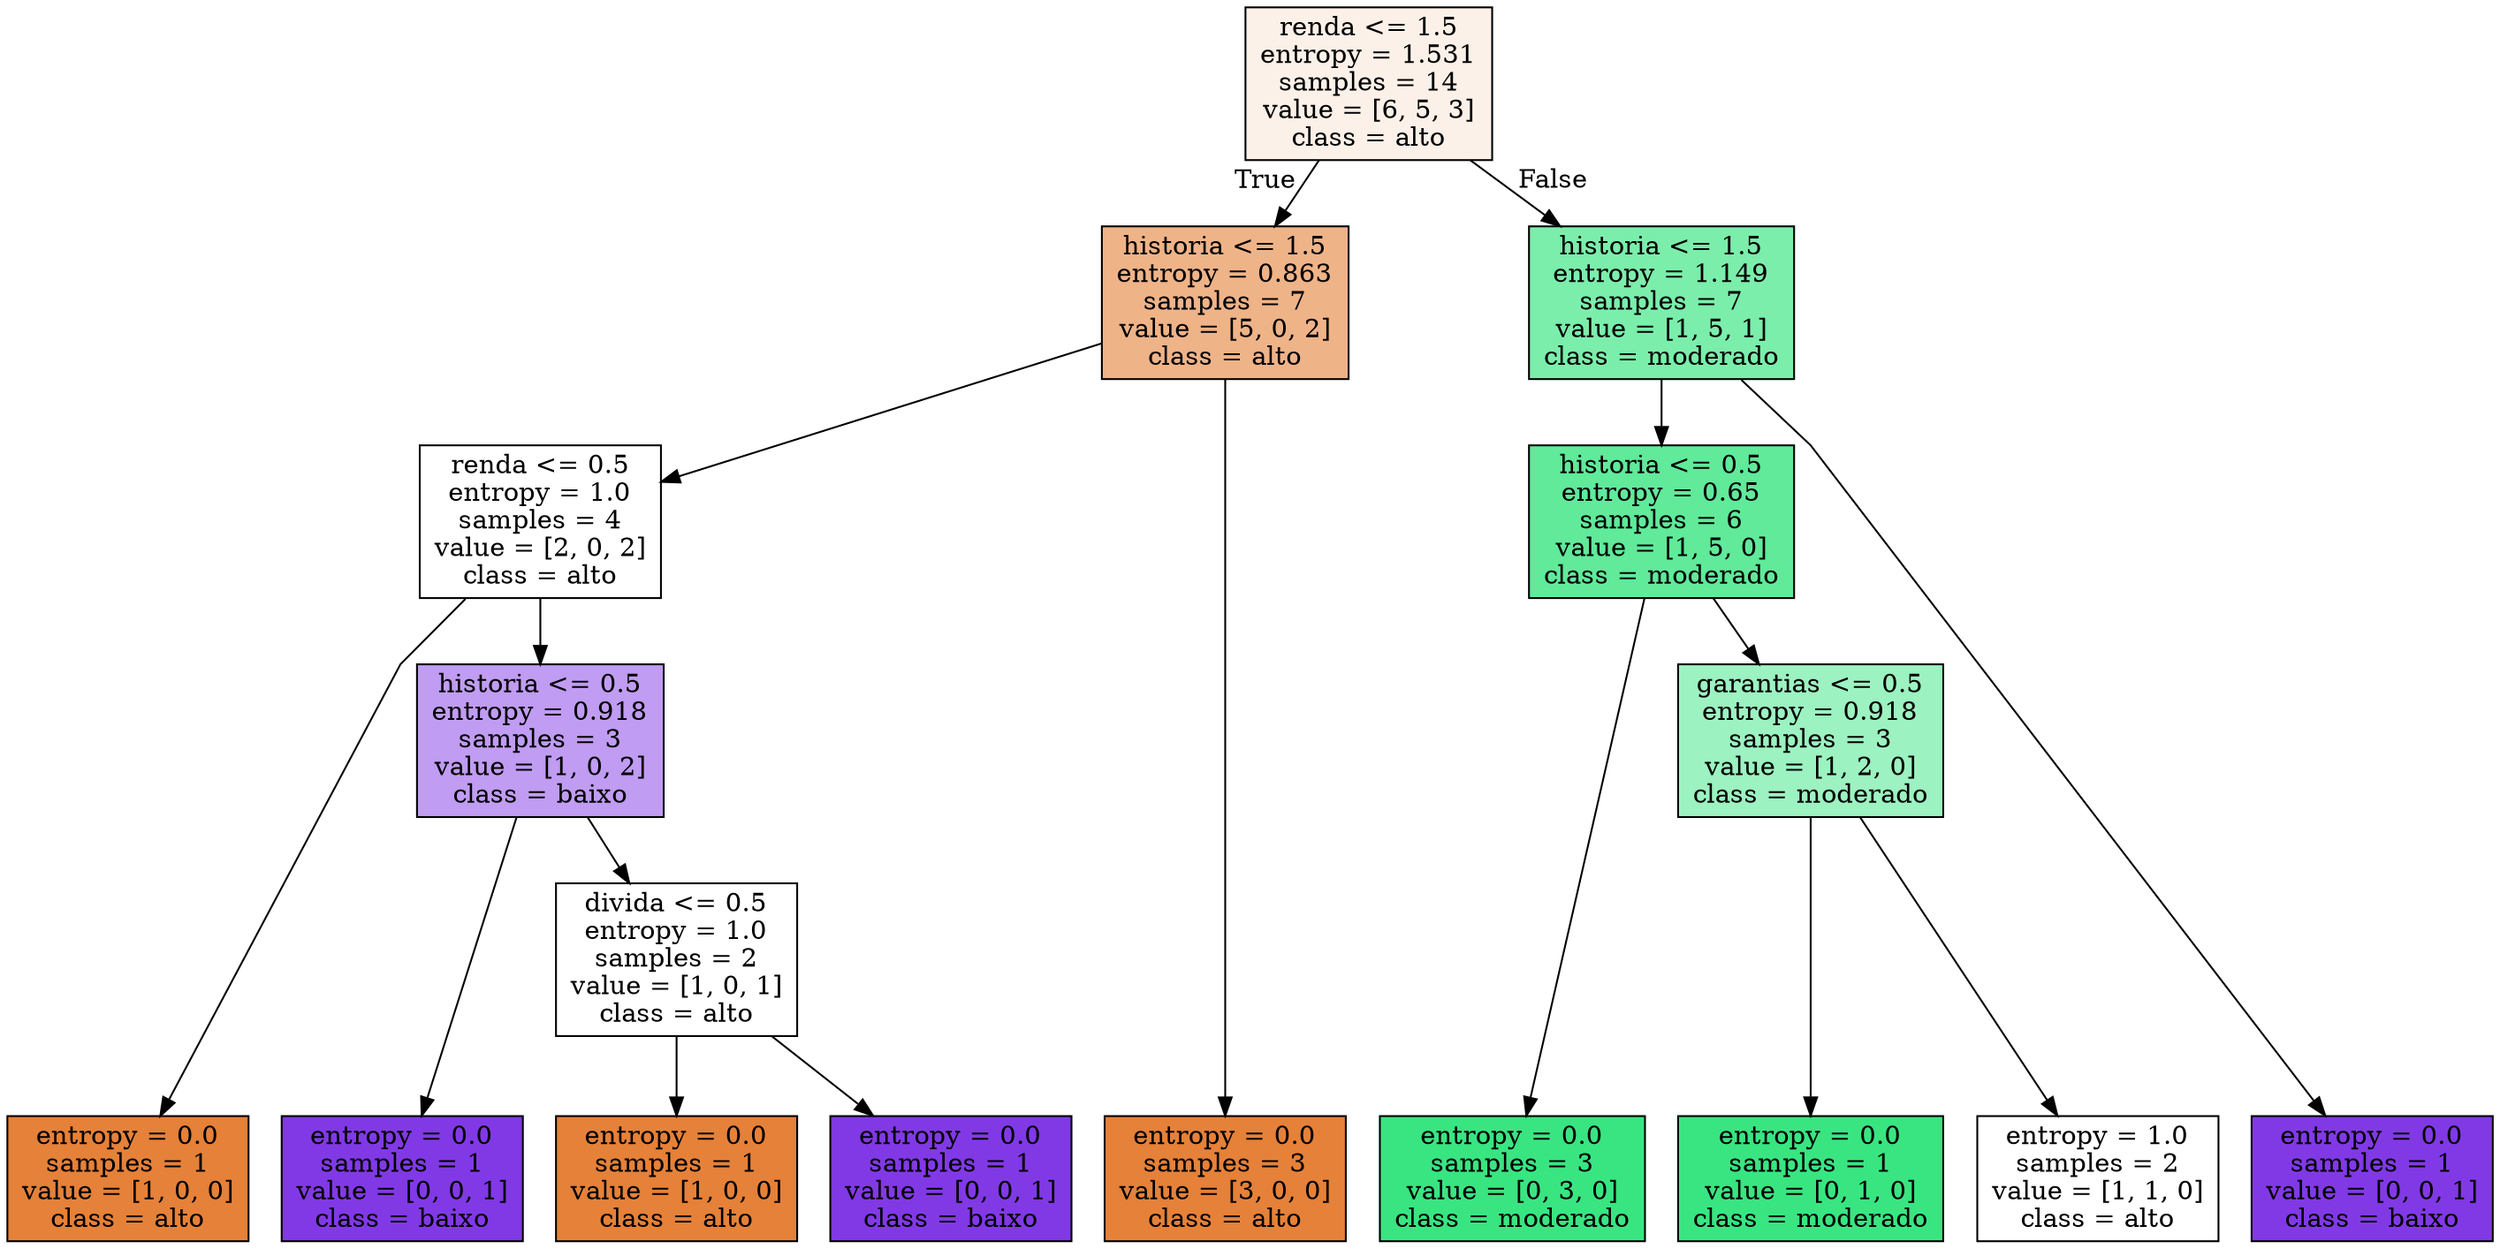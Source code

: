 digraph Tree {
node [shape=box, style="filled", color="black"] ;
graph [ranksep=equally, splines=polyline] ;
0 [label="renda <= 1.5\nentropy = 1.531\nsamples = 14\nvalue = [6, 5, 3]\nclass = alto", fillcolor="#e581391c"] ;
1 [label="historia <= 1.5\nentropy = 0.863\nsamples = 7\nvalue = [5, 0, 2]\nclass = alto", fillcolor="#e5813999"] ;
0 -> 1 [labeldistance=2.5, labelangle=45, headlabel="True"] ;
2 [label="renda <= 0.5\nentropy = 1.0\nsamples = 4\nvalue = [2, 0, 2]\nclass = alto", fillcolor="#e5813900"] ;
1 -> 2 ;
3 [label="entropy = 0.0\nsamples = 1\nvalue = [1, 0, 0]\nclass = alto", fillcolor="#e58139ff"] ;
2 -> 3 ;
4 [label="historia <= 0.5\nentropy = 0.918\nsamples = 3\nvalue = [1, 0, 2]\nclass = baixo", fillcolor="#8139e57f"] ;
2 -> 4 ;
5 [label="entropy = 0.0\nsamples = 1\nvalue = [0, 0, 1]\nclass = baixo", fillcolor="#8139e5ff"] ;
4 -> 5 ;
6 [label="divida <= 0.5\nentropy = 1.0\nsamples = 2\nvalue = [1, 0, 1]\nclass = alto", fillcolor="#e5813900"] ;
4 -> 6 ;
7 [label="entropy = 0.0\nsamples = 1\nvalue = [1, 0, 0]\nclass = alto", fillcolor="#e58139ff"] ;
6 -> 7 ;
8 [label="entropy = 0.0\nsamples = 1\nvalue = [0, 0, 1]\nclass = baixo", fillcolor="#8139e5ff"] ;
6 -> 8 ;
9 [label="entropy = 0.0\nsamples = 3\nvalue = [3, 0, 0]\nclass = alto", fillcolor="#e58139ff"] ;
1 -> 9 ;
10 [label="historia <= 1.5\nentropy = 1.149\nsamples = 7\nvalue = [1, 5, 1]\nclass = moderado", fillcolor="#39e581aa"] ;
0 -> 10 [labeldistance=2.5, labelangle=-45, headlabel="False"] ;
11 [label="historia <= 0.5\nentropy = 0.65\nsamples = 6\nvalue = [1, 5, 0]\nclass = moderado", fillcolor="#39e581cc"] ;
10 -> 11 ;
12 [label="entropy = 0.0\nsamples = 3\nvalue = [0, 3, 0]\nclass = moderado", fillcolor="#39e581ff"] ;
11 -> 12 ;
13 [label="garantias <= 0.5\nentropy = 0.918\nsamples = 3\nvalue = [1, 2, 0]\nclass = moderado", fillcolor="#39e5817f"] ;
11 -> 13 ;
14 [label="entropy = 0.0\nsamples = 1\nvalue = [0, 1, 0]\nclass = moderado", fillcolor="#39e581ff"] ;
13 -> 14 ;
15 [label="entropy = 1.0\nsamples = 2\nvalue = [1, 1, 0]\nclass = alto", fillcolor="#e5813900"] ;
13 -> 15 ;
16 [label="entropy = 0.0\nsamples = 1\nvalue = [0, 0, 1]\nclass = baixo", fillcolor="#8139e5ff"] ;
10 -> 16 ;
{rank=same ; 0} ;
{rank=same ; 1; 10} ;
{rank=same ; 2; 11} ;
{rank=same ; 4; 13} ;
{rank=same ; 6} ;
{rank=same ; 3; 5; 7; 8; 9; 12; 14; 15; 16} ;
}